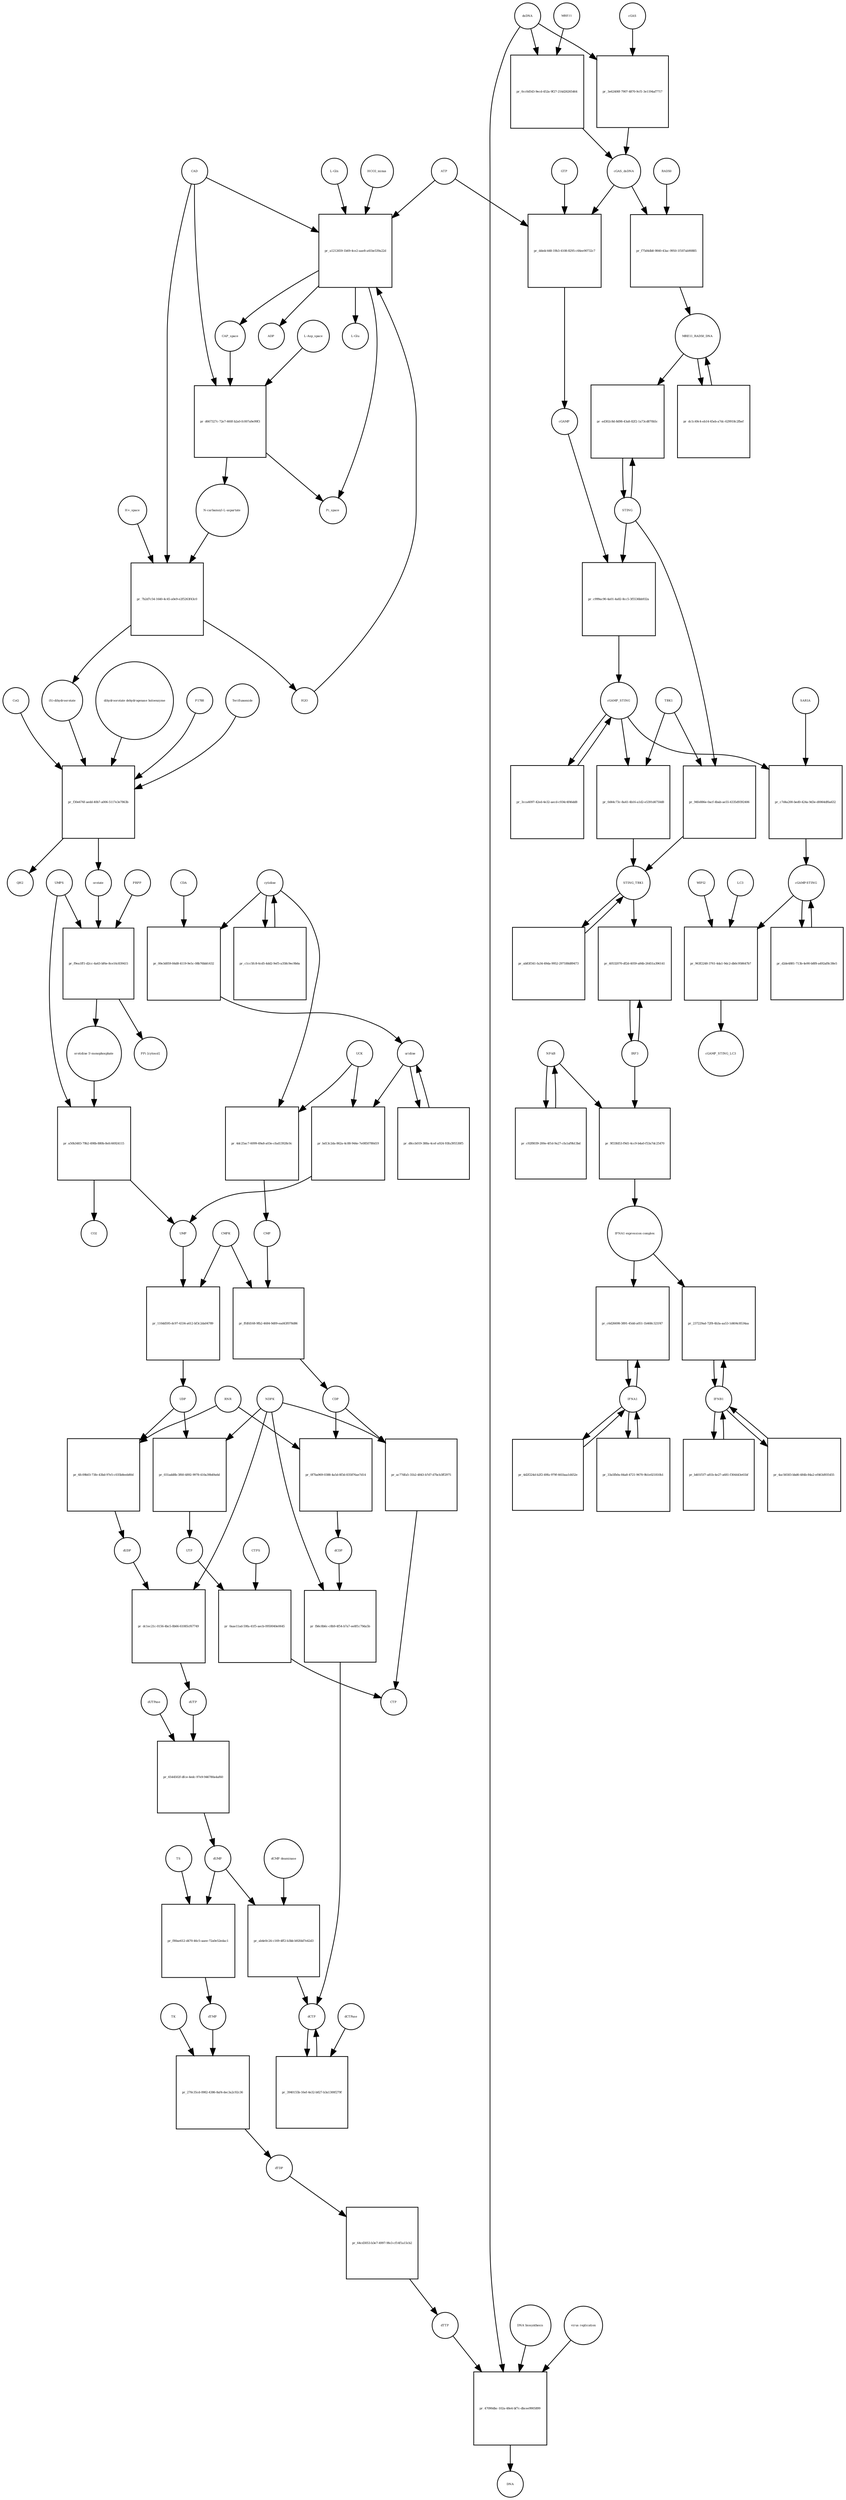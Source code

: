 strict digraph  {
"L-Gln" [annotation="", bipartite=0, cls="simple chemical", fontsize=4, label="L-Gln", shape=circle];
"pr_a1212659-1b69-4ce2-aae8-a41be539a22d" [annotation="", bipartite=1, cls=process, fontsize=4, label="pr_a1212659-1b69-4ce2-aae8-a41be539a22d", shape=square];
CAP_space [annotation="", bipartite=0, cls="simple chemical", fontsize=4, label=CAP_space, shape=circle];
CAD [annotation="", bipartite=0, cls=macromolecule, fontsize=4, label=CAD, shape=circle];
HCO3_minus [annotation="", bipartite=0, cls="simple chemical", fontsize=4, label=HCO3_minus, shape=circle];
H2O [annotation="", bipartite=0, cls="simple chemical", fontsize=4, label=H2O, shape=circle];
ATP [annotation="", bipartite=0, cls="simple chemical", fontsize=4, label=ATP, shape=circle];
"L-Glu" [annotation="", bipartite=0, cls="simple chemical", fontsize=4, label="L-Glu", shape=circle];
ADP [annotation="", bipartite=0, cls="simple chemical", fontsize=4, label=ADP, shape=circle];
Pi_space [annotation="", bipartite=0, cls="simple chemical", fontsize=4, label=Pi_space, shape=circle];
cytidine [annotation="", bipartite=0, cls="simple chemical", fontsize=4, label=cytidine, shape=circle];
"pr_00e3d059-84d8-4119-9e5c-08b76bbfc632" [annotation="", bipartite=1, cls=process, fontsize=4, label="pr_00e3d059-84d8-4119-9e5c-08b76bbfc632", shape=square];
uridine [annotation="", bipartite=0, cls="simple chemical", fontsize=4, label=uridine, shape=circle];
CDA [annotation="", bipartite=0, cls=macromolecule, fontsize=4, label=CDA, shape=circle];
"pr_bd13c2da-862a-4c88-944e-7e0850780d19" [annotation="", bipartite=1, cls=process, fontsize=4, label="pr_bd13c2da-862a-4c88-944e-7e0850780d19", shape=square];
UMP [annotation="", bipartite=0, cls="simple chemical", fontsize=4, label=UMP, shape=circle];
UCK [annotation="", bipartite=0, cls=macromolecule, fontsize=4, label=UCK, shape=circle];
"pr_4dc25ac7-6099-49a8-a03e-cfad13928c0c" [annotation="", bipartite=1, cls=process, fontsize=4, label="pr_4dc25ac7-6099-49a8-a03e-cfad13928c0c", shape=square];
CMP [annotation="", bipartite=0, cls="simple chemical", fontsize=4, label=CMP, shape=circle];
"pr_d8ccb019-388a-4cef-a924-93fa395530f5" [annotation="", bipartite=1, cls=process, fontsize=4, label="pr_d8ccb019-388a-4cef-a924-93fa395530f5", shape=square];
"pr_c1cc5fc8-6cd5-4dd2-9ef5-a358c9ec9b6a" [annotation="", bipartite=1, cls=process, fontsize=4, label="pr_c1cc5fc8-6cd5-4dd2-9ef5-a358c9ec9b6a", shape=square];
"pr_110dd595-dc97-4334-a612-bf3c2da04789" [annotation="", bipartite=1, cls=process, fontsize=4, label="pr_110dd595-dc97-4334-a612-bf3c2da04789", shape=square];
UDP [annotation="", bipartite=0, cls="simple chemical", fontsize=4, label=UDP, shape=circle];
CMPK [annotation="", bipartite=0, cls=macromolecule, fontsize=4, label=CMPK, shape=circle];
"pr_ffdfd168-9fb2-4684-9d09-ead43f078d86" [annotation="", bipartite=1, cls=process, fontsize=4, label="pr_ffdfd168-9fb2-4684-9d09-ead43f078d86", shape=square];
CDP [annotation="", bipartite=0, cls="simple chemical", fontsize=4, label=CDP, shape=circle];
"pr_031add8b-3f60-4892-9978-410a39b49a6d" [annotation="", bipartite=1, cls=process, fontsize=4, label="pr_031add8b-3f60-4892-9978-410a39b49a6d", shape=square];
UTP [annotation="", bipartite=0, cls="simple chemical", fontsize=4, label=UTP, shape=circle];
NDPK [annotation="", bipartite=0, cls=macromolecule, fontsize=4, label=NDPK, shape=circle];
"pr_ac77dfa5-31b2-4843-b7d7-d7bcb3ff2975" [annotation="", bipartite=1, cls=process, fontsize=4, label="pr_ac77dfa5-31b2-4843-b7d7-d7bcb3ff2975", shape=square];
CTP [annotation="", bipartite=0, cls="simple chemical", fontsize=4, label=CTP, shape=circle];
"pr_0aae11ad-59fa-41f5-aecb-0950040e0645" [annotation="", bipartite=1, cls=process, fontsize=4, label="pr_0aae11ad-59fa-41f5-aecb-0950040e0645", shape=square];
CTPS [annotation="", bipartite=0, cls=macromolecule, fontsize=4, label=CTPS, shape=circle];
"pr_6fc09b03-73fe-43bd-97e5-c035b8eeb80d" [annotation="", bipartite=1, cls=process, fontsize=4, label="pr_6fc09b03-73fe-43bd-97e5-c035b8eeb80d", shape=square];
dUDP [annotation="", bipartite=0, cls="simple chemical", fontsize=4, label=dUDP, shape=circle];
RNR [annotation="", bipartite=0, cls=macromolecule, fontsize=4, label=RNR, shape=circle];
"pr_dc1ec21c-0156-4bc5-8b66-61085cf67749" [annotation="", bipartite=1, cls=process, fontsize=4, label="pr_dc1ec21c-0156-4bc5-8b66-61085cf67749", shape=square];
dUTP [annotation="", bipartite=0, cls="simple chemical", fontsize=4, label=dUTP, shape=circle];
dCDP [annotation="", bipartite=0, cls="simple chemical", fontsize=4, label=dCDP, shape=circle];
"pr_fb6c8b6c-c8b9-4f54-b7a7-ee8f1c79da5b" [annotation="", bipartite=1, cls=process, fontsize=4, label="pr_fb6c8b6c-c8b9-4f54-b7a7-ee8f1c79da5b", shape=square];
dCTP [annotation="", bipartite=0, cls="simple chemical", fontsize=4, label=dCTP, shape=circle];
"pr_0f7ba969-0388-4a5d-8f3d-835876ae7d14" [annotation="", bipartite=1, cls=process, fontsize=4, label="pr_0f7ba969-0388-4a5d-8f3d-835876ae7d14", shape=square];
"pr_6544502f-dfce-4edc-97e9-946780a4af60" [annotation="", bipartite=1, cls=process, fontsize=4, label="pr_6544502f-dfce-4edc-97e9-946780a4af60", shape=square];
dUMP [annotation="", bipartite=0, cls="simple chemical", fontsize=4, label=dUMP, shape=circle];
dUTPase [annotation="", bipartite=0, cls=macromolecule, fontsize=4, label=dUTPase, shape=circle];
"pr_3940155b-16ef-4e32-b827-b3a1300f279f" [annotation="", bipartite=1, cls=process, fontsize=4, label="pr_3940155b-16ef-4e32-b827-b3a1300f279f", shape=square];
dCTPase [annotation="", bipartite=0, cls=macromolecule, fontsize=4, label=dCTPase, shape=circle];
"pr_ab4e0c24-c169-4ff2-b3bb-b92fdd7e42d3" [annotation="", bipartite=1, cls=process, fontsize=4, label="pr_ab4e0c24-c169-4ff2-b3bb-b92fdd7e42d3", shape=square];
"dCMP deaminase" [annotation="", bipartite=0, cls=macromolecule, fontsize=4, label="dCMP deaminase", shape=circle];
"pr_f80ae612-d470-46c5-aaee-72a0e52edac1" [annotation="", bipartite=1, cls=process, fontsize=4, label="pr_f80ae612-d470-46c5-aaee-72a0e52edac1", shape=square];
dTMP [annotation="", bipartite=0, cls="simple chemical", fontsize=4, label=dTMP, shape=circle];
TS [annotation="", bipartite=0, cls=macromolecule, fontsize=4, label=TS, shape=circle];
"pr_270c35cd-0982-4386-8af4-dec3a2c92c36" [annotation="", bipartite=1, cls=process, fontsize=4, label="pr_270c35cd-0982-4386-8af4-dec3a2c92c36", shape=square];
dTDP [annotation="", bipartite=0, cls="simple chemical", fontsize=4, label=dTDP, shape=circle];
TK [annotation="", bipartite=0, cls=macromolecule, fontsize=4, label=TK, shape=circle];
"pr_64cd3053-b3e7-4997-9fe3-cf14f1a15cb2" [annotation="", bipartite=1, cls=process, fontsize=4, label="pr_64cd3053-b3e7-4997-9fe3-cf14f1a15cb2", shape=square];
dTTP [annotation="", bipartite=0, cls="simple chemical", fontsize=4, label=dTTP, shape=circle];
dsDNA [annotation="", bipartite=0, cls="simple chemical", fontsize=4, label=dsDNA, shape=circle];
"pr_3e62400f-7907-4870-9cf1-3e1194af7717" [annotation="", bipartite=1, cls=process, fontsize=4, label="pr_3e62400f-7907-4870-9cf1-3e1194af7717", shape=square];
cGAS [annotation="", bipartite=0, cls=macromolecule, fontsize=4, label=cGAS, shape=circle];
cGAS_dsDNA [annotation="", bipartite=0, cls=complex, fontsize=4, label=cGAS_dsDNA, shape=circle];
"pr_ddedc448-19b3-4108-8295-c66ee90732c7" [annotation="", bipartite=1, cls=process, fontsize=4, label="pr_ddedc448-19b3-4108-8295-c66ee90732c7", shape=square];
GTP [annotation="", bipartite=0, cls="simple chemical", fontsize=4, label=GTP, shape=circle];
cGAMP [annotation="", bipartite=0, cls="simple chemical", fontsize=4, label=cGAMP, shape=circle];
"pr_c999ac90-4a01-4a82-8cc5-3f5536bb932a" [annotation="", bipartite=1, cls=process, fontsize=4, label="pr_c999ac90-4a01-4a82-8cc5-3f5536bb932a", shape=square];
STING [annotation="", bipartite=0, cls="macromolecule multimer", fontsize=4, label=STING, shape=circle];
cGAMP_STING [annotation="", bipartite=0, cls=complex, fontsize=4, label=cGAMP_STING, shape=circle];
TBK1 [annotation="", bipartite=0, cls=macromolecule, fontsize=4, label=TBK1, shape=circle];
"pr_0d44c73c-8a41-4b16-a1d2-e5391d4750d8" [annotation="", bipartite=1, cls=process, fontsize=4, label="pr_0d44c73c-8a41-4b16-a1d2-e5391d4750d8", shape=square];
STING_TBK1 [annotation="", bipartite=0, cls=complex, fontsize=4, label=STING_TBK1, shape=circle];
"pr_3cca4097-42ed-4e32-aecd-c934c4f46dd8" [annotation="", bipartite=1, cls=process, fontsize=4, label="pr_3cca4097-42ed-4e32-aecd-c934c4f46dd8", shape=square];
"pr_ab83f341-fa34-49da-9952-297188d89473" [annotation="", bipartite=1, cls=process, fontsize=4, label="pr_ab83f341-fa34-49da-9952-297188d89473", shape=square];
"NF-kB" [annotation="", bipartite=0, cls=complex, fontsize=4, label="NF-kB", shape=circle];
"pr_c92f8039-200e-4f1d-9a27-cfa1af9b13bd" [annotation="", bipartite=1, cls=process, fontsize=4, label="pr_c92f8039-200e-4f1d-9a27-cfa1af9b13bd", shape=square];
IFNA1 [annotation="", bipartite=0, cls="nucleic acid feature", fontsize=4, label=IFNA1, shape=circle];
"pr_33a5fb0a-84a8-4721-9670-9b1e021810b1" [annotation="", bipartite=1, cls=process, fontsize=4, label="pr_33a5fb0a-84a8-4721-9670-9b1e021810b1", shape=square];
IFNB1 [annotation="", bipartite=0, cls="nucleic acid feature", fontsize=4, label=IFNB1, shape=circle];
"pr_4ac56583-bbd6-484b-84a2-ef463d935455" [annotation="", bipartite=1, cls=process, fontsize=4, label="pr_4ac56583-bbd6-484b-84a2-ef463d935455", shape=square];
"pr_4d2f224d-b2f2-49fa-979f-661baa1d452e" [annotation="", bipartite=1, cls=process, fontsize=4, label="pr_4d2f224d-b2f2-49fa-979f-661baa1d452e", shape=square];
"pr_b401f1f7-a81b-4e27-a681-f304443e61bf" [annotation="", bipartite=1, cls=process, fontsize=4, label="pr_b401f1f7-a81b-4e27-a681-f304443e61bf", shape=square];
"pr_237229ad-72f8-4b3a-aa53-1d404c8534aa" [annotation="", bipartite=1, cls=process, fontsize=4, label="pr_237229ad-72f8-4b3a-aa53-1d404c8534aa", shape=square];
"IFNA1 expression complex" [annotation="", bipartite=0, cls=complex, fontsize=4, label="IFNA1 expression complex", shape=circle];
"cGAMP-STING" [annotation="", bipartite=0, cls=complex, fontsize=4, label="cGAMP-STING", shape=circle];
"pr_d2de4881-713b-4e90-b8f8-a492af8c38e5" [annotation="", bipartite=1, cls=process, fontsize=4, label="pr_d2de4881-713b-4e90-b8f8-a492af8c38e5", shape=square];
"pr_0cc0d543-9ecd-452a-9f27-214d26265464" [annotation="", bipartite=1, cls=process, fontsize=4, label="pr_0cc0d543-9ecd-452a-9f27-214d26265464", shape=square];
MRE11 [annotation="", bipartite=0, cls="macromolecule multimer", fontsize=4, label=MRE11, shape=circle];
RAD50 [annotation="", bipartite=0, cls="macromolecule multimer", fontsize=4, label=RAD50, shape=circle];
"pr_f75d4db8-9840-43ac-9950-1f187ab90885" [annotation="", bipartite=1, cls=process, fontsize=4, label="pr_f75d4db8-9840-43ac-9950-1f187ab90885", shape=square];
MRE11_RAD50_DNA [annotation="", bipartite=0, cls=complex, fontsize=4, label=MRE11_RAD50_DNA, shape=circle];
IRF3 [annotation="", bipartite=0, cls="macromolecule multimer", fontsize=4, label=IRF3, shape=circle];
"pr_40532070-df2d-4059-a84b-26451a396141" [annotation="", bipartite=1, cls=process, fontsize=4, label="pr_40532070-df2d-4059-a84b-26451a396141", shape=square];
"pr_c7d4a200-bed0-424a-9d3e-d0064df6a632" [annotation="", bipartite=1, cls=process, fontsize=4, label="pr_c7d4a200-bed0-424a-9d3e-d0064df6a632", shape=square];
SAR1A [annotation="", bipartite=0, cls=macromolecule, fontsize=4, label=SAR1A, shape=circle];
"pr_963f2248-3761-4da1-9dc2-db0c958647b7" [annotation="", bipartite=1, cls=process, fontsize=4, label="pr_963f2248-3761-4da1-9dc2-db0c958647b7", shape=square];
LC3 [annotation="", bipartite=0, cls=macromolecule, fontsize=4, label=LC3, shape=circle];
cGAMP_STING_LC3 [annotation="", bipartite=0, cls=complex, fontsize=4, label=cGAMP_STING_LC3, shape=circle];
WIPI2 [annotation="", bipartite=0, cls=macromolecule, fontsize=4, label=WIPI2, shape=circle];
"pr_ed302c8d-8d98-43a8-82f2-1a73cd870b5c" [annotation="", bipartite=1, cls=process, fontsize=4, label="pr_ed302c8d-8d98-43a8-82f2-1a73cd870b5c", shape=square];
"pr_94fe886e-0acf-4bab-ae55-4335d9392406" [annotation="", bipartite=1, cls=process, fontsize=4, label="pr_94fe886e-0acf-4bab-ae55-4335d9392406", shape=square];
"pr_dc1c49c4-eb14-45eb-a7dc-629918c2fbef" [annotation="", bipartite=1, cls=process, fontsize=4, label="pr_dc1c49c4-eb14-45eb-a7dc-629918c2fbef", shape=square];
"pr_d667327c-72e7-460f-b2a0-fc007a9e99f3" [annotation="", bipartite=1, cls=process, fontsize=4, label="pr_d667327c-72e7-460f-b2a0-fc007a9e99f3", shape=square];
"N-carbamoyl-L-aspartate" [annotation="", bipartite=0, cls="simple chemical", fontsize=4, label="N-carbamoyl-L-aspartate", shape=circle];
"L-Asp_space" [annotation="", bipartite=0, cls="simple chemical", fontsize=4, label="L-Asp_space", shape=circle];
"pr_7b2d7c54-1640-4c45-a0e9-e2f5263f43c0" [annotation="", bipartite=1, cls=process, fontsize=4, label="pr_7b2d7c54-1640-4c45-a0e9-e2f5263f43c0", shape=square];
"(S)-dihydroorotate" [annotation="", bipartite=0, cls="simple chemical", fontsize=4, label="(S)-dihydroorotate", shape=circle];
"H+_space" [annotation="", bipartite=0, cls="simple chemical", fontsize=4, label="H+_space", shape=circle];
"pr_f30e676f-aedd-40b7-a006-5117e3e7863b" [annotation="", bipartite=1, cls=process, fontsize=4, label="pr_f30e676f-aedd-40b7-a006-5117e3e7863b", shape=square];
orotate [annotation="", bipartite=0, cls="simple chemical", fontsize=4, label=orotate, shape=circle];
"dihydroorotate dehydrogenase holoenzyme" [annotation="", bipartite=0, cls="simple chemical", fontsize=4, label="dihydroorotate dehydrogenase holoenzyme", shape=circle];
P1788 [annotation="", bipartite=0, cls="simple chemical", fontsize=4, label=P1788, shape=circle];
Teriflunomide [annotation="", bipartite=0, cls="simple chemical", fontsize=4, label=Teriflunomide, shape=circle];
CoQ [annotation="", bipartite=0, cls="simple chemical", fontsize=4, label=CoQ, shape=circle];
QH2 [annotation="", bipartite=0, cls="simple chemical", fontsize=4, label=QH2, shape=circle];
"pr_f9ea1ff1-d2cc-4a63-bf6e-8ce16c839415" [annotation="", bipartite=1, cls=process, fontsize=4, label="pr_f9ea1ff1-d2cc-4a63-bf6e-8ce16c839415", shape=square];
"orotidine 5'-monophosphate" [annotation="", bipartite=0, cls="simple chemical", fontsize=4, label="orotidine 5'-monophosphate", shape=circle];
UMPS [annotation="", bipartite=0, cls="macromolecule multimer", fontsize=4, label=UMPS, shape=circle];
PRPP [annotation="", bipartite=0, cls="simple chemical", fontsize=4, label=PRPP, shape=circle];
"PPi [cytosol]" [annotation="", bipartite=0, cls="simple chemical", fontsize=4, label="PPi [cytosol]", shape=circle];
"pr_a50b3483-79b2-498b-880b-8efc66924115" [annotation="", bipartite=1, cls=process, fontsize=4, label="pr_a50b3483-79b2-498b-880b-8efc66924115", shape=square];
CO2 [annotation="", bipartite=0, cls="simple chemical", fontsize=4, label=CO2, shape=circle];
"pr_47090dbc-102a-48e4-bf7c-dbcee9905899" [annotation="", bipartite=1, cls=process, fontsize=4, label="pr_47090dbc-102a-48e4-bf7c-dbcee9905899", shape=square];
DNA [annotation="", bipartite=0, cls="nucleic acid feature", fontsize=4, label=DNA, shape=circle];
"DNA biosynthesis" [annotation="urn_miriam_obo.go_GO%3A0071897", bipartite=0, cls=phenotype, fontsize=4, label="DNA biosynthesis", shape=circle];
"virus replication" [annotation="", bipartite=0, cls=phenotype, fontsize=4, label="virus replication", shape=circle];
"pr_c6d26698-3891-45dd-a051-1b468c321f47" [annotation="", bipartite=1, cls=process, fontsize=4, label="pr_c6d26698-3891-45dd-a051-1b468c321f47", shape=square];
"pr_9f33fd53-f9d1-4cc9-b4a0-f53a7dc25470" [annotation="", bipartite=1, cls=process, fontsize=4, label="pr_9f33fd53-f9d1-4cc9-b4a0-f53a7dc25470", shape=square];
"L-Gln" -> "pr_a1212659-1b69-4ce2-aae8-a41be539a22d"  [annotation="", interaction_type=consumption];
"pr_a1212659-1b69-4ce2-aae8-a41be539a22d" -> CAP_space  [annotation="", interaction_type=production];
"pr_a1212659-1b69-4ce2-aae8-a41be539a22d" -> "L-Glu"  [annotation="", interaction_type=production];
"pr_a1212659-1b69-4ce2-aae8-a41be539a22d" -> ADP  [annotation="", interaction_type=production];
"pr_a1212659-1b69-4ce2-aae8-a41be539a22d" -> Pi_space  [annotation="", interaction_type=production];
CAP_space -> "pr_d667327c-72e7-460f-b2a0-fc007a9e99f3"  [annotation="", interaction_type=consumption];
CAD -> "pr_a1212659-1b69-4ce2-aae8-a41be539a22d"  [annotation=urn_miriam_reactome_REACT_1698, interaction_type=catalysis];
CAD -> "pr_d667327c-72e7-460f-b2a0-fc007a9e99f3"  [annotation=urn_miriam_reactome_REACT_1698, interaction_type=catalysis];
CAD -> "pr_7b2d7c54-1640-4c45-a0e9-e2f5263f43c0"  [annotation=urn_miriam_reactome_REACT_1698, interaction_type=catalysis];
HCO3_minus -> "pr_a1212659-1b69-4ce2-aae8-a41be539a22d"  [annotation="", interaction_type=consumption];
H2O -> "pr_a1212659-1b69-4ce2-aae8-a41be539a22d"  [annotation="", interaction_type=consumption];
ATP -> "pr_a1212659-1b69-4ce2-aae8-a41be539a22d"  [annotation="", interaction_type=consumption];
ATP -> "pr_ddedc448-19b3-4108-8295-c66ee90732c7"  [annotation="", interaction_type=consumption];
cytidine -> "pr_00e3d059-84d8-4119-9e5c-08b76bbfc632"  [annotation="", interaction_type=consumption];
cytidine -> "pr_4dc25ac7-6099-49a8-a03e-cfad13928c0c"  [annotation="", interaction_type=consumption];
cytidine -> "pr_c1cc5fc8-6cd5-4dd2-9ef5-a358c9ec9b6a"  [annotation="", interaction_type=consumption];
"pr_00e3d059-84d8-4119-9e5c-08b76bbfc632" -> uridine  [annotation="", interaction_type=production];
uridine -> "pr_bd13c2da-862a-4c88-944e-7e0850780d19"  [annotation="", interaction_type=consumption];
uridine -> "pr_d8ccb019-388a-4cef-a924-93fa395530f5"  [annotation="", interaction_type=consumption];
CDA -> "pr_00e3d059-84d8-4119-9e5c-08b76bbfc632"  [annotation="", interaction_type=catalysis];
"pr_bd13c2da-862a-4c88-944e-7e0850780d19" -> UMP  [annotation="", interaction_type=production];
UMP -> "pr_110dd595-dc97-4334-a612-bf3c2da04789"  [annotation="", interaction_type=consumption];
UCK -> "pr_bd13c2da-862a-4c88-944e-7e0850780d19"  [annotation="", interaction_type=catalysis];
UCK -> "pr_4dc25ac7-6099-49a8-a03e-cfad13928c0c"  [annotation="", interaction_type=catalysis];
"pr_4dc25ac7-6099-49a8-a03e-cfad13928c0c" -> CMP  [annotation="", interaction_type=production];
CMP -> "pr_ffdfd168-9fb2-4684-9d09-ead43f078d86"  [annotation="", interaction_type=consumption];
"pr_d8ccb019-388a-4cef-a924-93fa395530f5" -> uridine  [annotation="", interaction_type=production];
"pr_c1cc5fc8-6cd5-4dd2-9ef5-a358c9ec9b6a" -> cytidine  [annotation="", interaction_type=production];
"pr_110dd595-dc97-4334-a612-bf3c2da04789" -> UDP  [annotation="", interaction_type=production];
UDP -> "pr_031add8b-3f60-4892-9978-410a39b49a6d"  [annotation="", interaction_type=consumption];
UDP -> "pr_6fc09b03-73fe-43bd-97e5-c035b8eeb80d"  [annotation="", interaction_type=consumption];
CMPK -> "pr_110dd595-dc97-4334-a612-bf3c2da04789"  [annotation="", interaction_type=catalysis];
CMPK -> "pr_ffdfd168-9fb2-4684-9d09-ead43f078d86"  [annotation="", interaction_type=catalysis];
"pr_ffdfd168-9fb2-4684-9d09-ead43f078d86" -> CDP  [annotation="", interaction_type=production];
CDP -> "pr_ac77dfa5-31b2-4843-b7d7-d7bcb3ff2975"  [annotation="", interaction_type=consumption];
CDP -> "pr_0f7ba969-0388-4a5d-8f3d-835876ae7d14"  [annotation="", interaction_type=consumption];
"pr_031add8b-3f60-4892-9978-410a39b49a6d" -> UTP  [annotation="", interaction_type=production];
UTP -> "pr_0aae11ad-59fa-41f5-aecb-0950040e0645"  [annotation="", interaction_type=consumption];
NDPK -> "pr_031add8b-3f60-4892-9978-410a39b49a6d"  [annotation="", interaction_type=catalysis];
NDPK -> "pr_ac77dfa5-31b2-4843-b7d7-d7bcb3ff2975"  [annotation="", interaction_type=catalysis];
NDPK -> "pr_dc1ec21c-0156-4bc5-8b66-61085cf67749"  [annotation="", interaction_type=catalysis];
NDPK -> "pr_fb6c8b6c-c8b9-4f54-b7a7-ee8f1c79da5b"  [annotation="", interaction_type=catalysis];
"pr_ac77dfa5-31b2-4843-b7d7-d7bcb3ff2975" -> CTP  [annotation="", interaction_type=production];
"pr_0aae11ad-59fa-41f5-aecb-0950040e0645" -> CTP  [annotation="", interaction_type=production];
CTPS -> "pr_0aae11ad-59fa-41f5-aecb-0950040e0645"  [annotation="", interaction_type=catalysis];
"pr_6fc09b03-73fe-43bd-97e5-c035b8eeb80d" -> dUDP  [annotation="", interaction_type=production];
dUDP -> "pr_dc1ec21c-0156-4bc5-8b66-61085cf67749"  [annotation="", interaction_type=consumption];
RNR -> "pr_6fc09b03-73fe-43bd-97e5-c035b8eeb80d"  [annotation="", interaction_type=catalysis];
RNR -> "pr_0f7ba969-0388-4a5d-8f3d-835876ae7d14"  [annotation="", interaction_type=catalysis];
"pr_dc1ec21c-0156-4bc5-8b66-61085cf67749" -> dUTP  [annotation="", interaction_type=production];
dUTP -> "pr_6544502f-dfce-4edc-97e9-946780a4af60"  [annotation="", interaction_type=consumption];
dCDP -> "pr_fb6c8b6c-c8b9-4f54-b7a7-ee8f1c79da5b"  [annotation="", interaction_type=consumption];
"pr_fb6c8b6c-c8b9-4f54-b7a7-ee8f1c79da5b" -> dCTP  [annotation="", interaction_type=production];
dCTP -> "pr_3940155b-16ef-4e32-b827-b3a1300f279f"  [annotation="", interaction_type=consumption];
"pr_0f7ba969-0388-4a5d-8f3d-835876ae7d14" -> dCDP  [annotation="", interaction_type=production];
"pr_6544502f-dfce-4edc-97e9-946780a4af60" -> dUMP  [annotation="", interaction_type=production];
dUMP -> "pr_ab4e0c24-c169-4ff2-b3bb-b92fdd7e42d3"  [annotation="", interaction_type=consumption];
dUMP -> "pr_f80ae612-d470-46c5-aaee-72a0e52edac1"  [annotation="", interaction_type=consumption];
dUTPase -> "pr_6544502f-dfce-4edc-97e9-946780a4af60"  [annotation="", interaction_type=catalysis];
"pr_3940155b-16ef-4e32-b827-b3a1300f279f" -> dCTP  [annotation="", interaction_type=production];
dCTPase -> "pr_3940155b-16ef-4e32-b827-b3a1300f279f"  [annotation="", interaction_type=catalysis];
"pr_ab4e0c24-c169-4ff2-b3bb-b92fdd7e42d3" -> dCTP  [annotation="", interaction_type=production];
"dCMP deaminase" -> "pr_ab4e0c24-c169-4ff2-b3bb-b92fdd7e42d3"  [annotation="", interaction_type=catalysis];
"pr_f80ae612-d470-46c5-aaee-72a0e52edac1" -> dTMP  [annotation="", interaction_type=production];
dTMP -> "pr_270c35cd-0982-4386-8af4-dec3a2c92c36"  [annotation="", interaction_type=consumption];
TS -> "pr_f80ae612-d470-46c5-aaee-72a0e52edac1"  [annotation="", interaction_type=catalysis];
"pr_270c35cd-0982-4386-8af4-dec3a2c92c36" -> dTDP  [annotation="", interaction_type=production];
dTDP -> "pr_64cd3053-b3e7-4997-9fe3-cf14f1a15cb2"  [annotation="", interaction_type=consumption];
TK -> "pr_270c35cd-0982-4386-8af4-dec3a2c92c36"  [annotation="", interaction_type=catalysis];
"pr_64cd3053-b3e7-4997-9fe3-cf14f1a15cb2" -> dTTP  [annotation="", interaction_type=production];
dTTP -> "pr_47090dbc-102a-48e4-bf7c-dbcee9905899"  [annotation="", interaction_type=consumption];
dsDNA -> "pr_3e62400f-7907-4870-9cf1-3e1194af7717"  [annotation="", interaction_type=consumption];
dsDNA -> "pr_0cc0d543-9ecd-452a-9f27-214d26265464"  [annotation="", interaction_type=consumption];
dsDNA -> "pr_47090dbc-102a-48e4-bf7c-dbcee9905899"  [annotation="", interaction_type=consumption];
"pr_3e62400f-7907-4870-9cf1-3e1194af7717" -> cGAS_dsDNA  [annotation="", interaction_type=production];
cGAS -> "pr_3e62400f-7907-4870-9cf1-3e1194af7717"  [annotation="", interaction_type=consumption];
cGAS_dsDNA -> "pr_ddedc448-19b3-4108-8295-c66ee90732c7"  [annotation="", interaction_type=catalysis];
cGAS_dsDNA -> "pr_f75d4db8-9840-43ac-9950-1f187ab90885"  [annotation="", interaction_type=consumption];
"pr_ddedc448-19b3-4108-8295-c66ee90732c7" -> cGAMP  [annotation="", interaction_type=production];
GTP -> "pr_ddedc448-19b3-4108-8295-c66ee90732c7"  [annotation="", interaction_type=consumption];
cGAMP -> "pr_c999ac90-4a01-4a82-8cc5-3f5536bb932a"  [annotation="", interaction_type=consumption];
"pr_c999ac90-4a01-4a82-8cc5-3f5536bb932a" -> cGAMP_STING  [annotation="", interaction_type=production];
STING -> "pr_c999ac90-4a01-4a82-8cc5-3f5536bb932a"  [annotation="", interaction_type=consumption];
STING -> "pr_ed302c8d-8d98-43a8-82f2-1a73cd870b5c"  [annotation="", interaction_type=consumption];
STING -> "pr_94fe886e-0acf-4bab-ae55-4335d9392406"  [annotation="", interaction_type=consumption];
cGAMP_STING -> "pr_0d44c73c-8a41-4b16-a1d2-e5391d4750d8"  [annotation="", interaction_type=consumption];
cGAMP_STING -> "pr_3cca4097-42ed-4e32-aecd-c934c4f46dd8"  [annotation="", interaction_type=consumption];
cGAMP_STING -> "pr_c7d4a200-bed0-424a-9d3e-d0064df6a632"  [annotation="", interaction_type=consumption];
TBK1 -> "pr_0d44c73c-8a41-4b16-a1d2-e5391d4750d8"  [annotation="", interaction_type=consumption];
TBK1 -> "pr_94fe886e-0acf-4bab-ae55-4335d9392406"  [annotation="", interaction_type=consumption];
"pr_0d44c73c-8a41-4b16-a1d2-e5391d4750d8" -> STING_TBK1  [annotation="", interaction_type=production];
STING_TBK1 -> "pr_ab83f341-fa34-49da-9952-297188d89473"  [annotation="", interaction_type=consumption];
STING_TBK1 -> "pr_40532070-df2d-4059-a84b-26451a396141"  [annotation="", interaction_type=catalysis];
"pr_3cca4097-42ed-4e32-aecd-c934c4f46dd8" -> cGAMP_STING  [annotation="", interaction_type=production];
"pr_ab83f341-fa34-49da-9952-297188d89473" -> STING_TBK1  [annotation="", interaction_type=production];
"NF-kB" -> "pr_c92f8039-200e-4f1d-9a27-cfa1af9b13bd"  [annotation="", interaction_type=consumption];
"NF-kB" -> "pr_9f33fd53-f9d1-4cc9-b4a0-f53a7dc25470"  [annotation="", interaction_type=consumption];
"pr_c92f8039-200e-4f1d-9a27-cfa1af9b13bd" -> "NF-kB"  [annotation="", interaction_type=production];
IFNA1 -> "pr_33a5fb0a-84a8-4721-9670-9b1e021810b1"  [annotation="", interaction_type=consumption];
IFNA1 -> "pr_4d2f224d-b2f2-49fa-979f-661baa1d452e"  [annotation="", interaction_type=consumption];
IFNA1 -> "pr_c6d26698-3891-45dd-a051-1b468c321f47"  [annotation="", interaction_type=consumption];
"pr_33a5fb0a-84a8-4721-9670-9b1e021810b1" -> IFNA1  [annotation="", interaction_type=production];
IFNB1 -> "pr_4ac56583-bbd6-484b-84a2-ef463d935455"  [annotation="", interaction_type=consumption];
IFNB1 -> "pr_b401f1f7-a81b-4e27-a681-f304443e61bf"  [annotation="", interaction_type=consumption];
IFNB1 -> "pr_237229ad-72f8-4b3a-aa53-1d404c8534aa"  [annotation="", interaction_type=consumption];
"pr_4ac56583-bbd6-484b-84a2-ef463d935455" -> IFNB1  [annotation="", interaction_type=production];
"pr_4d2f224d-b2f2-49fa-979f-661baa1d452e" -> IFNA1  [annotation="", interaction_type=production];
"pr_b401f1f7-a81b-4e27-a681-f304443e61bf" -> IFNB1  [annotation="", interaction_type=production];
"pr_237229ad-72f8-4b3a-aa53-1d404c8534aa" -> IFNB1  [annotation="", interaction_type=production];
"IFNA1 expression complex" -> "pr_237229ad-72f8-4b3a-aa53-1d404c8534aa"  [annotation="", interaction_type=stimulation];
"IFNA1 expression complex" -> "pr_c6d26698-3891-45dd-a051-1b468c321f47"  [annotation="", interaction_type=stimulation];
"cGAMP-STING" -> "pr_d2de4881-713b-4e90-b8f8-a492af8c38e5"  [annotation="", interaction_type=consumption];
"cGAMP-STING" -> "pr_963f2248-3761-4da1-9dc2-db0c958647b7"  [annotation="", interaction_type=consumption];
"pr_d2de4881-713b-4e90-b8f8-a492af8c38e5" -> "cGAMP-STING"  [annotation="", interaction_type=production];
"pr_0cc0d543-9ecd-452a-9f27-214d26265464" -> cGAS_dsDNA  [annotation="", interaction_type=production];
MRE11 -> "pr_0cc0d543-9ecd-452a-9f27-214d26265464"  [annotation="", interaction_type=consumption];
RAD50 -> "pr_f75d4db8-9840-43ac-9950-1f187ab90885"  [annotation="", interaction_type=consumption];
"pr_f75d4db8-9840-43ac-9950-1f187ab90885" -> MRE11_RAD50_DNA  [annotation="", interaction_type=production];
MRE11_RAD50_DNA -> "pr_ed302c8d-8d98-43a8-82f2-1a73cd870b5c"  [annotation="", interaction_type=catalysis];
MRE11_RAD50_DNA -> "pr_dc1c49c4-eb14-45eb-a7dc-629918c2fbef"  [annotation="", interaction_type=consumption];
IRF3 -> "pr_40532070-df2d-4059-a84b-26451a396141"  [annotation="", interaction_type=consumption];
IRF3 -> "pr_9f33fd53-f9d1-4cc9-b4a0-f53a7dc25470"  [annotation="", interaction_type=consumption];
"pr_40532070-df2d-4059-a84b-26451a396141" -> IRF3  [annotation="", interaction_type=production];
"pr_c7d4a200-bed0-424a-9d3e-d0064df6a632" -> "cGAMP-STING"  [annotation="", interaction_type=production];
SAR1A -> "pr_c7d4a200-bed0-424a-9d3e-d0064df6a632"  [annotation="", interaction_type=catalysis];
"pr_963f2248-3761-4da1-9dc2-db0c958647b7" -> cGAMP_STING_LC3  [annotation="", interaction_type=production];
LC3 -> "pr_963f2248-3761-4da1-9dc2-db0c958647b7"  [annotation="", interaction_type=consumption];
WIPI2 -> "pr_963f2248-3761-4da1-9dc2-db0c958647b7"  [annotation="", interaction_type=catalysis];
"pr_ed302c8d-8d98-43a8-82f2-1a73cd870b5c" -> STING  [annotation="", interaction_type=production];
"pr_94fe886e-0acf-4bab-ae55-4335d9392406" -> STING_TBK1  [annotation="", interaction_type=production];
"pr_dc1c49c4-eb14-45eb-a7dc-629918c2fbef" -> MRE11_RAD50_DNA  [annotation="", interaction_type=production];
"pr_d667327c-72e7-460f-b2a0-fc007a9e99f3" -> "N-carbamoyl-L-aspartate"  [annotation="", interaction_type=production];
"pr_d667327c-72e7-460f-b2a0-fc007a9e99f3" -> Pi_space  [annotation="", interaction_type=production];
"N-carbamoyl-L-aspartate" -> "pr_7b2d7c54-1640-4c45-a0e9-e2f5263f43c0"  [annotation="", interaction_type=consumption];
"L-Asp_space" -> "pr_d667327c-72e7-460f-b2a0-fc007a9e99f3"  [annotation="", interaction_type=consumption];
"pr_7b2d7c54-1640-4c45-a0e9-e2f5263f43c0" -> "(S)-dihydroorotate"  [annotation="", interaction_type=production];
"pr_7b2d7c54-1640-4c45-a0e9-e2f5263f43c0" -> H2O  [annotation="", interaction_type=production];
"(S)-dihydroorotate" -> "pr_f30e676f-aedd-40b7-a006-5117e3e7863b"  [annotation="", interaction_type=consumption];
"H+_space" -> "pr_7b2d7c54-1640-4c45-a0e9-e2f5263f43c0"  [annotation="", interaction_type=consumption];
"pr_f30e676f-aedd-40b7-a006-5117e3e7863b" -> orotate  [annotation="", interaction_type=production];
"pr_f30e676f-aedd-40b7-a006-5117e3e7863b" -> QH2  [annotation="", interaction_type=production];
orotate -> "pr_f9ea1ff1-d2cc-4a63-bf6e-8ce16c839415"  [annotation="", interaction_type=consumption];
"dihydroorotate dehydrogenase holoenzyme" -> "pr_f30e676f-aedd-40b7-a006-5117e3e7863b"  [annotation=urn_miriam_reactome_REACT_1698, interaction_type=catalysis];
P1788 -> "pr_f30e676f-aedd-40b7-a006-5117e3e7863b"  [annotation=urn_miriam_reactome_REACT_1698, interaction_type=inhibition];
Teriflunomide -> "pr_f30e676f-aedd-40b7-a006-5117e3e7863b"  [annotation=urn_miriam_reactome_REACT_1698, interaction_type=inhibition];
CoQ -> "pr_f30e676f-aedd-40b7-a006-5117e3e7863b"  [annotation="", interaction_type=consumption];
"pr_f9ea1ff1-d2cc-4a63-bf6e-8ce16c839415" -> "orotidine 5'-monophosphate"  [annotation="", interaction_type=production];
"pr_f9ea1ff1-d2cc-4a63-bf6e-8ce16c839415" -> "PPi [cytosol]"  [annotation="", interaction_type=production];
"orotidine 5'-monophosphate" -> "pr_a50b3483-79b2-498b-880b-8efc66924115"  [annotation="", interaction_type=consumption];
UMPS -> "pr_f9ea1ff1-d2cc-4a63-bf6e-8ce16c839415"  [annotation=urn_miriam_reactome_REACT_1698, interaction_type=catalysis];
UMPS -> "pr_a50b3483-79b2-498b-880b-8efc66924115"  [annotation=urn_miriam_reactome_REACT_1698, interaction_type=catalysis];
PRPP -> "pr_f9ea1ff1-d2cc-4a63-bf6e-8ce16c839415"  [annotation="", interaction_type=consumption];
"pr_a50b3483-79b2-498b-880b-8efc66924115" -> UMP  [annotation="", interaction_type=production];
"pr_a50b3483-79b2-498b-880b-8efc66924115" -> CO2  [annotation="", interaction_type=production];
"pr_47090dbc-102a-48e4-bf7c-dbcee9905899" -> DNA  [annotation="", interaction_type=production];
"DNA biosynthesis" -> "pr_47090dbc-102a-48e4-bf7c-dbcee9905899"  [annotation="", interaction_type=catalysis];
"virus replication" -> "pr_47090dbc-102a-48e4-bf7c-dbcee9905899"  [annotation="", interaction_type=inhibition];
"pr_c6d26698-3891-45dd-a051-1b468c321f47" -> IFNA1  [annotation="", interaction_type=production];
"pr_9f33fd53-f9d1-4cc9-b4a0-f53a7dc25470" -> "IFNA1 expression complex"  [annotation="", interaction_type=production];
}
